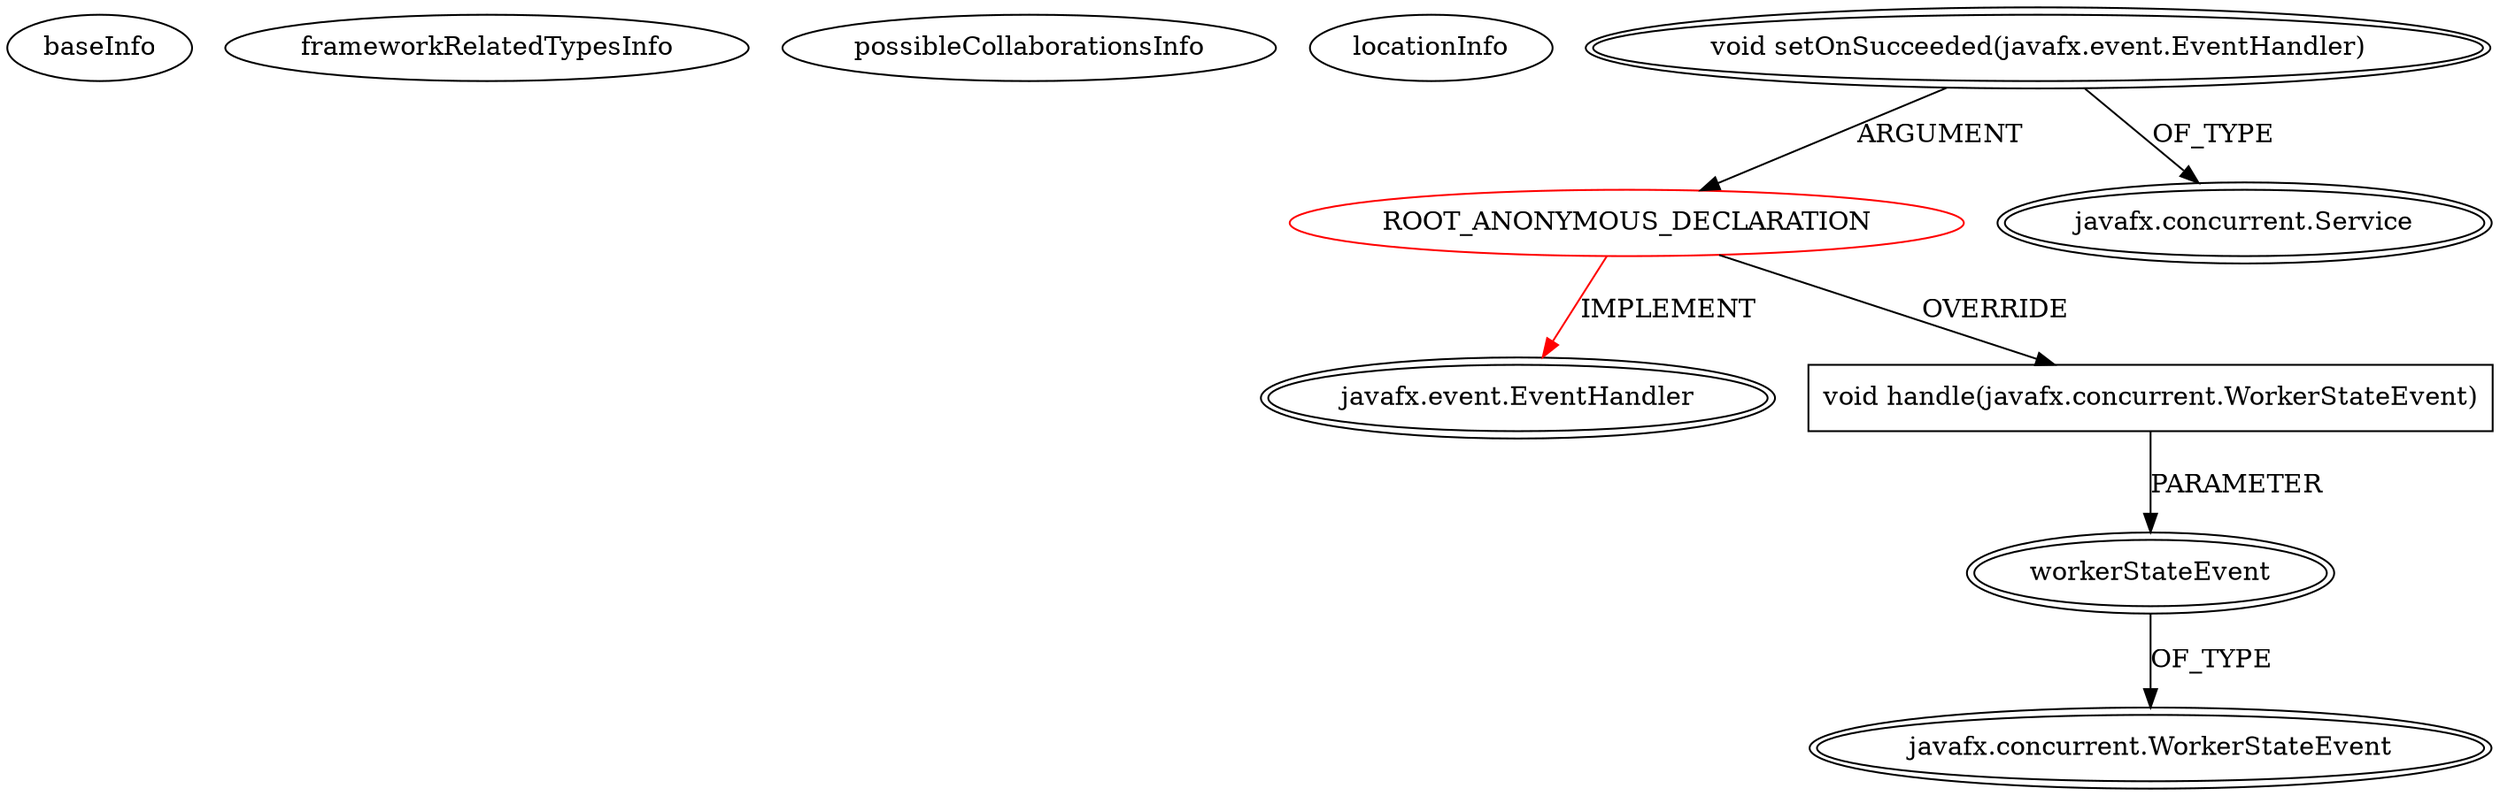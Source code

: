 digraph {
baseInfo[graphId=4287,category="extension_graph",isAnonymous=true,possibleRelation=false]
frameworkRelatedTypesInfo[0="javafx.event.EventHandler"]
possibleCollaborationsInfo[]
locationInfo[projectName="stepanovdg-VisualJadeMotionModel",filePath="/stepanovdg-VisualJadeMotionModel/VisualJadeMotionModel-master/src/by/bsu/kurs/stepanov/visualisation/control/EventsHandler.java",contextSignature="void createTimeLine()",graphId="4287"]
0[label="ROOT_ANONYMOUS_DECLARATION",vertexType="ROOT_ANONYMOUS_DECLARATION",isFrameworkType=false,color=red]
1[label="javafx.event.EventHandler",vertexType="FRAMEWORK_INTERFACE_TYPE",isFrameworkType=true,peripheries=2]
2[label="void setOnSucceeded(javafx.event.EventHandler)",vertexType="OUTSIDE_CALL",isFrameworkType=true,peripheries=2]
3[label="javafx.concurrent.Service",vertexType="FRAMEWORK_CLASS_TYPE",isFrameworkType=true,peripheries=2]
4[label="void handle(javafx.concurrent.WorkerStateEvent)",vertexType="OVERRIDING_METHOD_DECLARATION",isFrameworkType=false,shape=box]
5[label="workerStateEvent",vertexType="PARAMETER_DECLARATION",isFrameworkType=true,peripheries=2]
6[label="javafx.concurrent.WorkerStateEvent",vertexType="FRAMEWORK_CLASS_TYPE",isFrameworkType=true,peripheries=2]
0->1[label="IMPLEMENT",color=red]
2->0[label="ARGUMENT"]
2->3[label="OF_TYPE"]
0->4[label="OVERRIDE"]
5->6[label="OF_TYPE"]
4->5[label="PARAMETER"]
}
